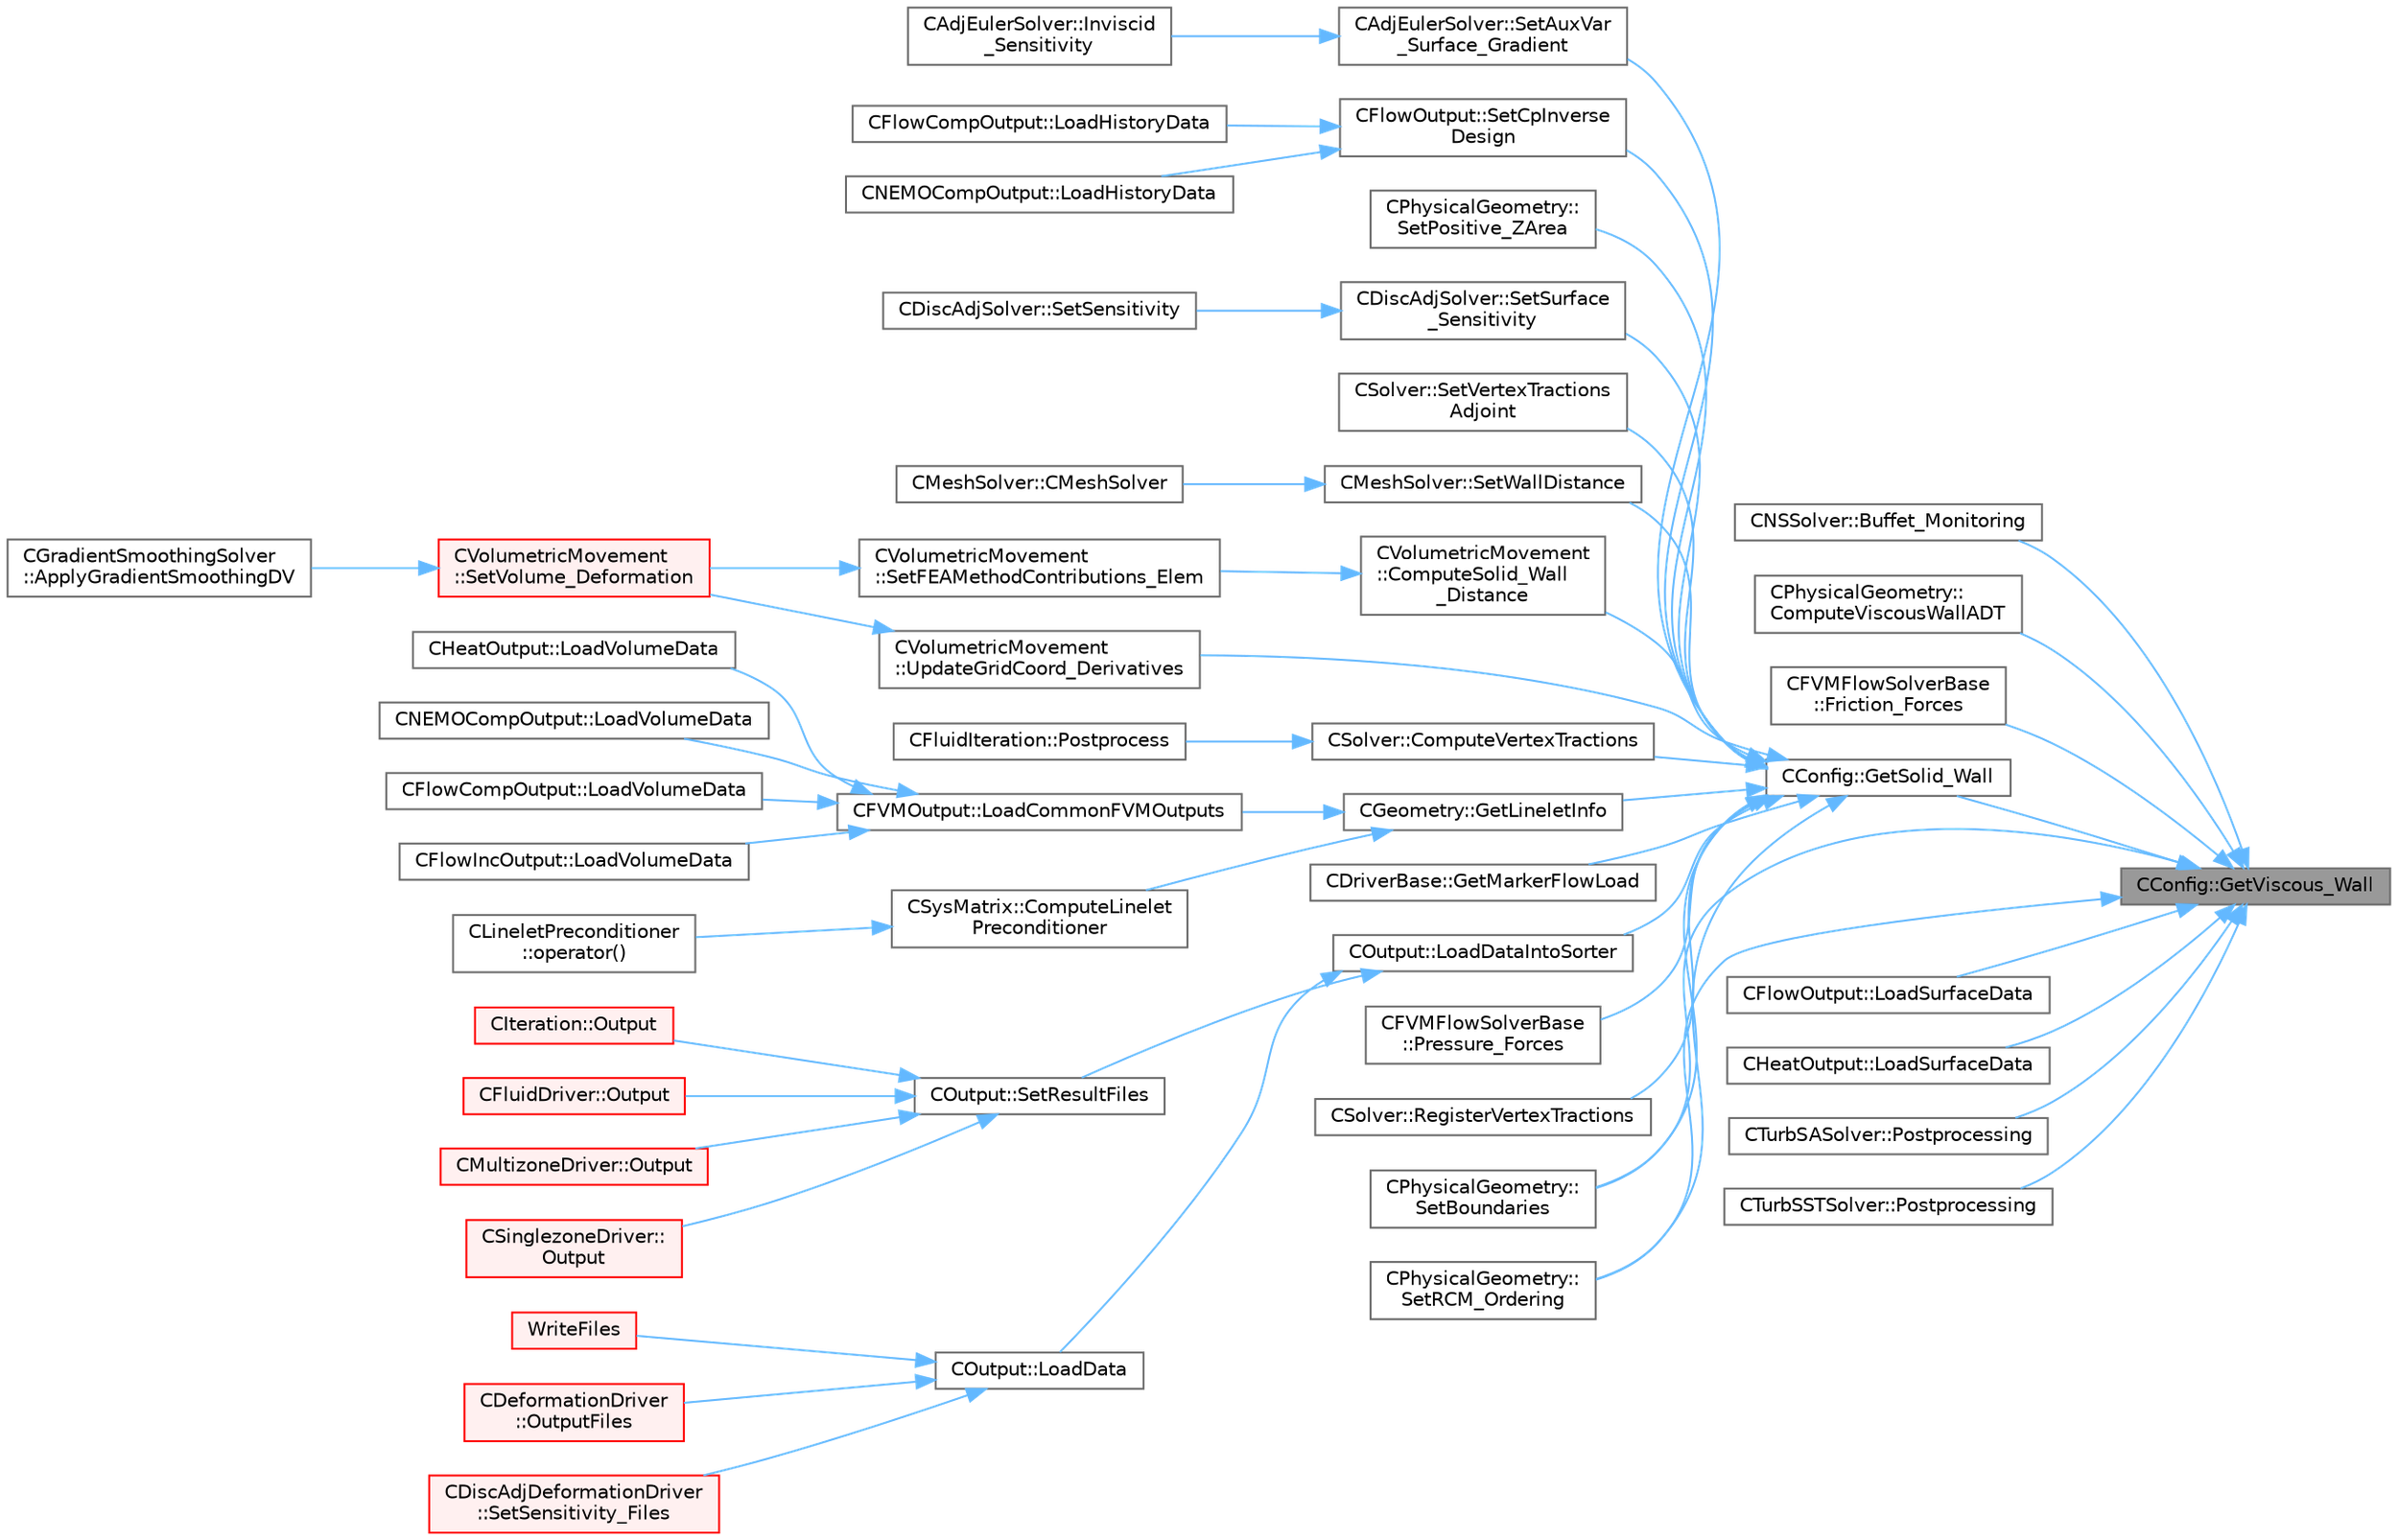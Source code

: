 digraph "CConfig::GetViscous_Wall"
{
 // LATEX_PDF_SIZE
  bgcolor="transparent";
  edge [fontname=Helvetica,fontsize=10,labelfontname=Helvetica,labelfontsize=10];
  node [fontname=Helvetica,fontsize=10,shape=box,height=0.2,width=0.4];
  rankdir="RL";
  Node1 [id="Node000001",label="CConfig::GetViscous_Wall",height=0.2,width=0.4,color="gray40", fillcolor="grey60", style="filled", fontcolor="black",tooltip="Determines whether a marker with index iMarker is a viscous no-slip boundary."];
  Node1 -> Node2 [id="edge1_Node000001_Node000002",dir="back",color="steelblue1",style="solid",tooltip=" "];
  Node2 [id="Node000002",label="CNSSolver::Buffet_Monitoring",height=0.2,width=0.4,color="grey40", fillcolor="white", style="filled",URL="$classCNSSolver.html#a4cb9bee803f034c220d6dec914f0923b",tooltip="Compute the buffet sensor."];
  Node1 -> Node3 [id="edge2_Node000001_Node000003",dir="back",color="steelblue1",style="solid",tooltip=" "];
  Node3 [id="Node000003",label="CPhysicalGeometry::\lComputeViscousWallADT",height=0.2,width=0.4,color="grey40", fillcolor="white", style="filled",URL="$classCPhysicalGeometry.html#a094f8d84ffaf5316c4408db58d36aad4",tooltip="Compute an ADT including the coordinates of all viscous markers."];
  Node1 -> Node4 [id="edge3_Node000001_Node000004",dir="back",color="steelblue1",style="solid",tooltip=" "];
  Node4 [id="Node000004",label="CFVMFlowSolverBase\l::Friction_Forces",height=0.2,width=0.4,color="grey40", fillcolor="white", style="filled",URL="$classCFVMFlowSolverBase.html#af46a894bd89c2367215f64fa7ea7d02d",tooltip="Compute the viscous forces and all the addimensional coefficients."];
  Node1 -> Node5 [id="edge4_Node000001_Node000005",dir="back",color="steelblue1",style="solid",tooltip=" "];
  Node5 [id="Node000005",label="CConfig::GetSolid_Wall",height=0.2,width=0.4,color="grey40", fillcolor="white", style="filled",URL="$classCConfig.html#a1e07d3641838843be05ed58424d39f4f",tooltip="Determines whether a marker with index iMarker is a solid boundary."];
  Node5 -> Node6 [id="edge5_Node000005_Node000006",dir="back",color="steelblue1",style="solid",tooltip=" "];
  Node6 [id="Node000006",label="CVolumetricMovement\l::ComputeSolid_Wall\l_Distance",height=0.2,width=0.4,color="grey40", fillcolor="white", style="filled",URL="$classCVolumetricMovement.html#aff376299cdec4e1f8c0765b64cf04763",tooltip="Compute the minimum distance to the nearest solid surface."];
  Node6 -> Node7 [id="edge6_Node000006_Node000007",dir="back",color="steelblue1",style="solid",tooltip=" "];
  Node7 [id="Node000007",label="CVolumetricMovement\l::SetFEAMethodContributions_Elem",height=0.2,width=0.4,color="grey40", fillcolor="white", style="filled",URL="$classCVolumetricMovement.html#ad26b11c08de25982c8f254d465d244bb",tooltip="Compute the stiffness matrix for grid deformation using spring analogy."];
  Node7 -> Node8 [id="edge7_Node000007_Node000008",dir="back",color="steelblue1",style="solid",tooltip=" "];
  Node8 [id="Node000008",label="CVolumetricMovement\l::SetVolume_Deformation",height=0.2,width=0.4,color="red", fillcolor="#FFF0F0", style="filled",URL="$classCVolumetricMovement.html#a96c9dadafe051a2479ef4ec4b51adb04",tooltip="Grid deformation using the spring analogy method."];
  Node8 -> Node9 [id="edge8_Node000008_Node000009",dir="back",color="steelblue1",style="solid",tooltip=" "];
  Node9 [id="Node000009",label="CGradientSmoothingSolver\l::ApplyGradientSmoothingDV",height=0.2,width=0.4,color="grey40", fillcolor="white", style="filled",URL="$classCGradientSmoothingSolver.html#a443fb04934697664cd7defae114e6ef4",tooltip="All steps required for smoothing the whole system on DV level in an iterative way."];
  Node5 -> Node42 [id="edge9_Node000005_Node000042",dir="back",color="steelblue1",style="solid",tooltip=" "];
  Node42 [id="Node000042",label="CSolver::ComputeVertexTractions",height=0.2,width=0.4,color="grey40", fillcolor="white", style="filled",URL="$classCSolver.html#ad27011984bdd70773ab3cb3dde7d4894",tooltip="Compute the tractions at the vertices."];
  Node42 -> Node43 [id="edge10_Node000042_Node000043",dir="back",color="steelblue1",style="solid",tooltip=" "];
  Node43 [id="Node000043",label="CFluidIteration::Postprocess",height=0.2,width=0.4,color="grey40", fillcolor="white", style="filled",URL="$classCFluidIteration.html#a3f065978d2a1745b812bf4457d34684b",tooltip="Postprocesses the fluid system before heading to another physics system or the next iteration."];
  Node5 -> Node44 [id="edge11_Node000005_Node000044",dir="back",color="steelblue1",style="solid",tooltip=" "];
  Node44 [id="Node000044",label="CGeometry::GetLineletInfo",height=0.2,width=0.4,color="grey40", fillcolor="white", style="filled",URL="$classCGeometry.html#ae1e8531f66b9d9fa0d87eae099130df3",tooltip="Get the linelet definition, this function computes the linelets if that has not been done yet."];
  Node44 -> Node45 [id="edge12_Node000044_Node000045",dir="back",color="steelblue1",style="solid",tooltip=" "];
  Node45 [id="Node000045",label="CSysMatrix::ComputeLinelet\lPreconditioner",height=0.2,width=0.4,color="grey40", fillcolor="white", style="filled",URL="$classCSysMatrix.html#a0b1aca3806964da984c4fefe61cf2c64",tooltip="Multiply CSysVector by the preconditioner."];
  Node45 -> Node46 [id="edge13_Node000045_Node000046",dir="back",color="steelblue1",style="solid",tooltip=" "];
  Node46 [id="Node000046",label="CLineletPreconditioner\l::operator()",height=0.2,width=0.4,color="grey40", fillcolor="white", style="filled",URL="$classCLineletPreconditioner.html#a83145de3211bd97bcd13937a910c4819",tooltip="Operator that defines the preconditioner operation."];
  Node44 -> Node47 [id="edge14_Node000044_Node000047",dir="back",color="steelblue1",style="solid",tooltip=" "];
  Node47 [id="Node000047",label="CFVMOutput::LoadCommonFVMOutputs",height=0.2,width=0.4,color="grey40", fillcolor="white", style="filled",URL="$classCFVMOutput.html#a5375edccdb847e5e4b03dc742c9c4d9e",tooltip="Load common FVM outputs."];
  Node47 -> Node48 [id="edge15_Node000047_Node000048",dir="back",color="steelblue1",style="solid",tooltip=" "];
  Node48 [id="Node000048",label="CFlowCompOutput::LoadVolumeData",height=0.2,width=0.4,color="grey40", fillcolor="white", style="filled",URL="$classCFlowCompOutput.html#a4dbb2657e6ea72800af13ddf08789276",tooltip="Set the values of the volume output fields for a point."];
  Node47 -> Node49 [id="edge16_Node000047_Node000049",dir="back",color="steelblue1",style="solid",tooltip=" "];
  Node49 [id="Node000049",label="CFlowIncOutput::LoadVolumeData",height=0.2,width=0.4,color="grey40", fillcolor="white", style="filled",URL="$classCFlowIncOutput.html#a72e2584bbcbcf7e3a94dae5344953f08",tooltip="Set the values of the volume output fields for a point."];
  Node47 -> Node50 [id="edge17_Node000047_Node000050",dir="back",color="steelblue1",style="solid",tooltip=" "];
  Node50 [id="Node000050",label="CHeatOutput::LoadVolumeData",height=0.2,width=0.4,color="grey40", fillcolor="white", style="filled",URL="$classCHeatOutput.html#af768a80cffb052341a2168db77bca7f7",tooltip="Set the values of the volume output fields for a point."];
  Node47 -> Node51 [id="edge18_Node000047_Node000051",dir="back",color="steelblue1",style="solid",tooltip=" "];
  Node51 [id="Node000051",label="CNEMOCompOutput::LoadVolumeData",height=0.2,width=0.4,color="grey40", fillcolor="white", style="filled",URL="$classCNEMOCompOutput.html#a89eba9a2ef60d470409b605e9a06140b",tooltip="Set the values of the volume output fields for a point."];
  Node5 -> Node52 [id="edge19_Node000005_Node000052",dir="back",color="steelblue1",style="solid",tooltip=" "];
  Node52 [id="Node000052",label="CDriverBase::GetMarkerFlowLoad",height=0.2,width=0.4,color="grey40", fillcolor="white", style="filled",URL="$group__PySU2.html#ga51c124ca852392e483063334953898cb",tooltip="Get the fluid force at a vertex of a solid wall marker of the flow solver."];
  Node5 -> Node53 [id="edge20_Node000005_Node000053",dir="back",color="steelblue1",style="solid",tooltip=" "];
  Node53 [id="Node000053",label="COutput::LoadDataIntoSorter",height=0.2,width=0.4,color="grey40", fillcolor="white", style="filled",URL="$classCOutput.html#ac54efb9d794c522e1bef6cb4ed0d5b9f",tooltip="Load up the values of the requested volume fields into ::Local_Data array."];
  Node53 -> Node54 [id="edge21_Node000053_Node000054",dir="back",color="steelblue1",style="solid",tooltip=" "];
  Node54 [id="Node000054",label="COutput::LoadData",height=0.2,width=0.4,color="grey40", fillcolor="white", style="filled",URL="$classCOutput.html#ac4bf70d669b489fb52c8e63b6d06e4ed",tooltip="Load the data from the solvers into the data sorters and sort it for the linear partitioning."];
  Node54 -> Node55 [id="edge22_Node000054_Node000055",dir="back",color="steelblue1",style="solid",tooltip=" "];
  Node55 [id="Node000055",label="CDeformationDriver\l::OutputFiles",height=0.2,width=0.4,color="red", fillcolor="#FFF0F0", style="filled",URL="$classCDeformationDriver.html#a87e04020865a0667acb8aab363200226",tooltip="Output the mesh."];
  Node54 -> Node56 [id="edge23_Node000054_Node000056",dir="back",color="steelblue1",style="solid",tooltip=" "];
  Node56 [id="Node000056",label="CDiscAdjDeformationDriver\l::SetSensitivity_Files",height=0.2,width=0.4,color="red", fillcolor="#FFF0F0", style="filled",URL="$classCDiscAdjDeformationDriver.html#ab49c2697cc6d4ff4e0914e887375aca4",tooltip="Write the sensitivity (including mesh sensitivity) computed with the discrete adjoint method on the s..."];
  Node54 -> Node57 [id="edge24_Node000054_Node000057",dir="back",color="steelblue1",style="solid",tooltip=" "];
  Node57 [id="Node000057",label="WriteFiles",height=0.2,width=0.4,color="red", fillcolor="#FFF0F0", style="filled",URL="$SU2__SOL_8cpp.html#a43305e0af849b318ce139ccf6a164626",tooltip=" "];
  Node53 -> Node59 [id="edge25_Node000053_Node000059",dir="back",color="steelblue1",style="solid",tooltip=" "];
  Node59 [id="Node000059",label="COutput::SetResultFiles",height=0.2,width=0.4,color="grey40", fillcolor="white", style="filled",URL="$classCOutput.html#a0cff5cb7088402f23719a5118d1fd3f2",tooltip="Loop through all requested output files and write the volume output data."];
  Node59 -> Node60 [id="edge26_Node000059_Node000060",dir="back",color="steelblue1",style="solid",tooltip=" "];
  Node60 [id="Node000060",label="CIteration::Output",height=0.2,width=0.4,color="red", fillcolor="#FFF0F0", style="filled",URL="$classCIteration.html#a81703988a52c42fd644506cd2009c8e1",tooltip="A virtual member."];
  Node59 -> Node63 [id="edge27_Node000059_Node000063",dir="back",color="steelblue1",style="solid",tooltip=" "];
  Node63 [id="Node000063",label="CFluidDriver::Output",height=0.2,width=0.4,color="red", fillcolor="#FFF0F0", style="filled",URL="$classCFluidDriver.html#ad2575e36367e41622f339bc2f07b64e3",tooltip="Output the solution in solution file."];
  Node59 -> Node64 [id="edge28_Node000059_Node000064",dir="back",color="steelblue1",style="solid",tooltip=" "];
  Node64 [id="Node000064",label="CMultizoneDriver::Output",height=0.2,width=0.4,color="red", fillcolor="#FFF0F0", style="filled",URL="$classCMultizoneDriver.html#ad9b12dc5194755d1a06023898b056bcb",tooltip="Output the solution in solution file."];
  Node59 -> Node65 [id="edge29_Node000059_Node000065",dir="back",color="steelblue1",style="solid",tooltip=" "];
  Node65 [id="Node000065",label="CSinglezoneDriver::\lOutput",height=0.2,width=0.4,color="red", fillcolor="#FFF0F0", style="filled",URL="$classCSinglezoneDriver.html#a99b702e93a12b46a3d851cf1d970c6d5",tooltip="Output the solution in solution file."];
  Node5 -> Node66 [id="edge30_Node000005_Node000066",dir="back",color="steelblue1",style="solid",tooltip=" "];
  Node66 [id="Node000066",label="CFVMFlowSolverBase\l::Pressure_Forces",height=0.2,width=0.4,color="grey40", fillcolor="white", style="filled",URL="$classCFVMFlowSolverBase.html#a197fdf8620c3f2b3723c04b213cea284",tooltip="Compute the pressure forces and all the adimensional coefficients."];
  Node5 -> Node67 [id="edge31_Node000005_Node000067",dir="back",color="steelblue1",style="solid",tooltip=" "];
  Node67 [id="Node000067",label="CSolver::RegisterVertexTractions",height=0.2,width=0.4,color="grey40", fillcolor="white", style="filled",URL="$classCSolver.html#a8593414a992400f2b370c33f4f2b14b3",tooltip="Register the vertex tractions as output."];
  Node5 -> Node68 [id="edge32_Node000005_Node000068",dir="back",color="steelblue1",style="solid",tooltip=" "];
  Node68 [id="Node000068",label="CAdjEulerSolver::SetAuxVar\l_Surface_Gradient",height=0.2,width=0.4,color="grey40", fillcolor="white", style="filled",URL="$classCAdjEulerSolver.html#a0185a93d1d824f8fdb5b3a1a459078da",tooltip="Compute the Least Squares gradient of an auxiliar variable on the profile surface."];
  Node68 -> Node69 [id="edge33_Node000068_Node000069",dir="back",color="steelblue1",style="solid",tooltip=" "];
  Node69 [id="Node000069",label="CAdjEulerSolver::Inviscid\l_Sensitivity",height=0.2,width=0.4,color="grey40", fillcolor="white", style="filled",URL="$classCAdjEulerSolver.html#aa87a2220c946b47cb35c395c035f96e5",tooltip="Compute the inviscid sensitivity of the functional."];
  Node5 -> Node70 [id="edge34_Node000005_Node000070",dir="back",color="steelblue1",style="solid",tooltip=" "];
  Node70 [id="Node000070",label="CPhysicalGeometry::\lSetBoundaries",height=0.2,width=0.4,color="grey40", fillcolor="white", style="filled",URL="$classCPhysicalGeometry.html#a1932ad72c420cb68fc9e0c13ae77d695",tooltip="Set the send receive boundaries of the grid."];
  Node5 -> Node71 [id="edge35_Node000005_Node000071",dir="back",color="steelblue1",style="solid",tooltip=" "];
  Node71 [id="Node000071",label="CFlowOutput::SetCpInverse\lDesign",height=0.2,width=0.4,color="grey40", fillcolor="white", style="filled",URL="$classCFlowOutput.html#adffbcc2eda3edac643440bdf7e96415d",tooltip="Set CP inverse design output field values (and also into the solver)."];
  Node71 -> Node72 [id="edge36_Node000071_Node000072",dir="back",color="steelblue1",style="solid",tooltip=" "];
  Node72 [id="Node000072",label="CFlowCompOutput::LoadHistoryData",height=0.2,width=0.4,color="grey40", fillcolor="white", style="filled",URL="$classCFlowCompOutput.html#a393cb19a691990ee6e88f844eccc79ed",tooltip="Load the history output field values."];
  Node71 -> Node73 [id="edge37_Node000071_Node000073",dir="back",color="steelblue1",style="solid",tooltip=" "];
  Node73 [id="Node000073",label="CNEMOCompOutput::LoadHistoryData",height=0.2,width=0.4,color="grey40", fillcolor="white", style="filled",URL="$classCNEMOCompOutput.html#a7a9f1a32fe55e6a967a27eb38408ec99",tooltip="Load the history output field values."];
  Node5 -> Node74 [id="edge38_Node000005_Node000074",dir="back",color="steelblue1",style="solid",tooltip=" "];
  Node74 [id="Node000074",label="CPhysicalGeometry::\lSetPositive_ZArea",height=0.2,width=0.4,color="grey40", fillcolor="white", style="filled",URL="$classCPhysicalGeometry.html#a9c3acdee10579102b039ffe93498cc2b",tooltip="Compute surface area (positive z-direction) for force coefficient non-dimensionalization."];
  Node5 -> Node75 [id="edge39_Node000005_Node000075",dir="back",color="steelblue1",style="solid",tooltip=" "];
  Node75 [id="Node000075",label="CPhysicalGeometry::\lSetRCM_Ordering",height=0.2,width=0.4,color="grey40", fillcolor="white", style="filled",URL="$classCPhysicalGeometry.html#a15b82329219f6927e581bb6c70edbc5a",tooltip="Set a renumbering using a Reverse Cuthill-McKee Algorithm."];
  Node5 -> Node76 [id="edge40_Node000005_Node000076",dir="back",color="steelblue1",style="solid",tooltip=" "];
  Node76 [id="Node000076",label="CDiscAdjSolver::SetSurface\l_Sensitivity",height=0.2,width=0.4,color="grey40", fillcolor="white", style="filled",URL="$classCDiscAdjSolver.html#acc8c82825b69e6ba8f538f01a5070489",tooltip="Set the surface sensitivity."];
  Node76 -> Node77 [id="edge41_Node000076_Node000077",dir="back",color="steelblue1",style="solid",tooltip=" "];
  Node77 [id="Node000077",label="CDiscAdjSolver::SetSensitivity",height=0.2,width=0.4,color="grey40", fillcolor="white", style="filled",URL="$classCDiscAdjSolver.html#a21a12c16fae44dfa916e27cf3a938b31",tooltip="Extract and set the geometrical sensitivity."];
  Node5 -> Node78 [id="edge42_Node000005_Node000078",dir="back",color="steelblue1",style="solid",tooltip=" "];
  Node78 [id="Node000078",label="CSolver::SetVertexTractions\lAdjoint",height=0.2,width=0.4,color="grey40", fillcolor="white", style="filled",URL="$classCSolver.html#a8fd7cfcd582fcffa4a808d3c9d68cf83",tooltip="Set the adjoints of the vertex tractions to the AD structure."];
  Node5 -> Node79 [id="edge43_Node000005_Node000079",dir="back",color="steelblue1",style="solid",tooltip=" "];
  Node79 [id="Node000079",label="CMeshSolver::SetWallDistance",height=0.2,width=0.4,color="grey40", fillcolor="white", style="filled",URL="$classCMeshSolver.html#a36e40967d3d79bd46eb90d85aefc3364",tooltip="Compute the min and max volume of the elements in the domain."];
  Node79 -> Node80 [id="edge44_Node000079_Node000080",dir="back",color="steelblue1",style="solid",tooltip=" "];
  Node80 [id="Node000080",label="CMeshSolver::CMeshSolver",height=0.2,width=0.4,color="grey40", fillcolor="white", style="filled",URL="$classCMeshSolver.html#a728930536c48c01f17b91808115fdb91",tooltip="Constructor of the class."];
  Node5 -> Node81 [id="edge45_Node000005_Node000081",dir="back",color="steelblue1",style="solid",tooltip=" "];
  Node81 [id="Node000081",label="CVolumetricMovement\l::UpdateGridCoord_Derivatives",height=0.2,width=0.4,color="grey40", fillcolor="white", style="filled",URL="$classCVolumetricMovement.html#a03392b57e29ad61962606cc8133b5498",tooltip="Update the derivatives of the coordinates after the grid movement."];
  Node81 -> Node8 [id="edge46_Node000081_Node000008",dir="back",color="steelblue1",style="solid",tooltip=" "];
  Node1 -> Node82 [id="edge47_Node000001_Node000082",dir="back",color="steelblue1",style="solid",tooltip=" "];
  Node82 [id="Node000082",label="CFlowOutput::LoadSurfaceData",height=0.2,width=0.4,color="grey40", fillcolor="white", style="filled",URL="$classCFlowOutput.html#ac9aaea918853ec11c146127c2131f56c",tooltip="Set the values of the volume output fields for a surface point."];
  Node1 -> Node83 [id="edge48_Node000001_Node000083",dir="back",color="steelblue1",style="solid",tooltip=" "];
  Node83 [id="Node000083",label="CHeatOutput::LoadSurfaceData",height=0.2,width=0.4,color="grey40", fillcolor="white", style="filled",URL="$classCHeatOutput.html#af013c7d45e63f61bf375683c7175c076",tooltip="LoadSurfaceData."];
  Node1 -> Node84 [id="edge49_Node000001_Node000084",dir="back",color="steelblue1",style="solid",tooltip=" "];
  Node84 [id="Node000084",label="CTurbSASolver::Postprocessing",height=0.2,width=0.4,color="grey40", fillcolor="white", style="filled",URL="$classCTurbSASolver.html#af815ca3a9ef4726b625a89028dc6fb0e",tooltip="A virtual member."];
  Node1 -> Node85 [id="edge50_Node000001_Node000085",dir="back",color="steelblue1",style="solid",tooltip=" "];
  Node85 [id="Node000085",label="CTurbSSTSolver::Postprocessing",height=0.2,width=0.4,color="grey40", fillcolor="white", style="filled",URL="$classCTurbSSTSolver.html#a9f9394f05aa34e96e4bf2dd00447789a",tooltip="Computes the eddy viscosity."];
  Node1 -> Node70 [id="edge51_Node000001_Node000070",dir="back",color="steelblue1",style="solid",tooltip=" "];
  Node1 -> Node75 [id="edge52_Node000001_Node000075",dir="back",color="steelblue1",style="solid",tooltip=" "];
}
